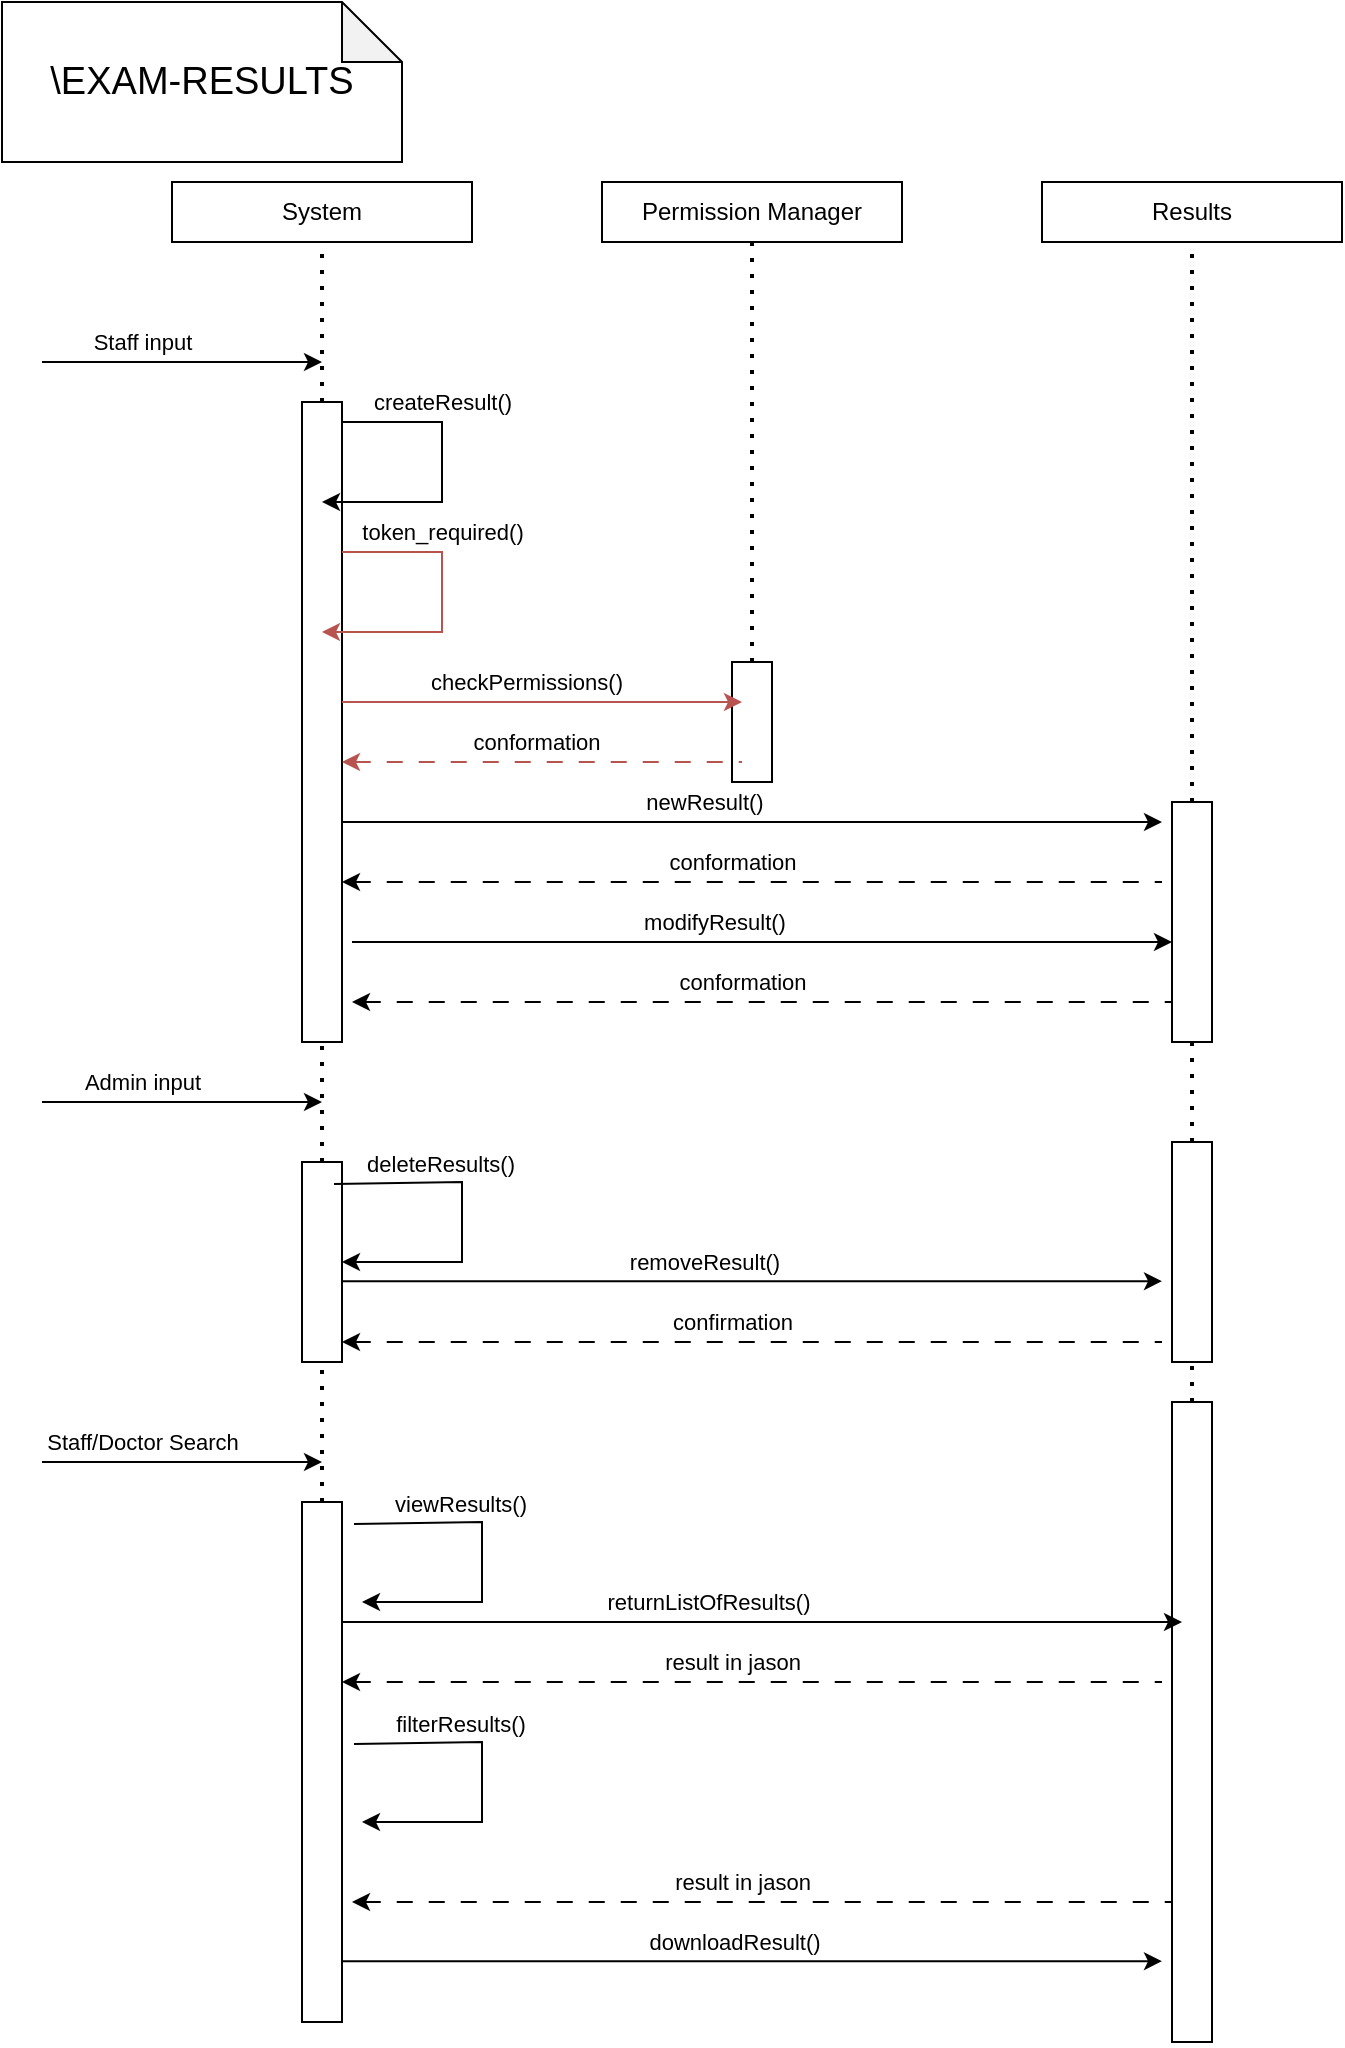 <mxfile version="24.8.2">
  <diagram name="Page-1" id="Jv_TQmSTfyp_RUovjXyt">
    <mxGraphModel dx="988" dy="1614" grid="1" gridSize="10" guides="1" tooltips="1" connect="1" arrows="1" fold="1" page="1" pageScale="1" pageWidth="850" pageHeight="1100" math="0" shadow="0">
      <root>
        <mxCell id="0" />
        <mxCell id="1" parent="0" />
        <mxCell id="Bxq7dNhiQGgo0WM1oG6--110" value="" style="rounded=0;whiteSpace=wrap;html=1;" parent="1" vertex="1">
          <mxGeometry x="385" y="310" width="20" height="60" as="geometry" />
        </mxCell>
        <mxCell id="Bxq7dNhiQGgo0WM1oG6--5" value="" style="rounded=0;whiteSpace=wrap;html=1;" parent="1" vertex="1">
          <mxGeometry x="170" y="180" width="20" height="320" as="geometry" />
        </mxCell>
        <mxCell id="Bxq7dNhiQGgo0WM1oG6--1" value="System" style="rounded=0;whiteSpace=wrap;html=1;" parent="1" vertex="1">
          <mxGeometry x="105" y="70" width="150" height="30" as="geometry" />
        </mxCell>
        <mxCell id="Bxq7dNhiQGgo0WM1oG6--6" value="" style="endArrow=none;dashed=1;html=1;dashPattern=1 3;strokeWidth=2;rounded=0;entryX=0.5;entryY=1;entryDx=0;entryDy=0;" parent="1" source="Bxq7dNhiQGgo0WM1oG6--5" target="Bxq7dNhiQGgo0WM1oG6--1" edge="1">
          <mxGeometry width="50" height="50" relative="1" as="geometry">
            <mxPoint x="185" y="600" as="sourcePoint" />
            <mxPoint x="450" y="280" as="targetPoint" />
          </mxGeometry>
        </mxCell>
        <mxCell id="Bxq7dNhiQGgo0WM1oG6--7" value="&lt;font style=&quot;font-size: 19px;&quot;&gt;\EXAM-RESULTS&lt;/font&gt;" style="shape=note;whiteSpace=wrap;html=1;backgroundOutline=1;darkOpacity=0.05;" parent="1" vertex="1">
          <mxGeometry x="20" y="-20" width="200" height="80" as="geometry" />
        </mxCell>
        <mxCell id="Bxq7dNhiQGgo0WM1oG6--8" value="" style="endArrow=classic;html=1;rounded=0;" parent="1" edge="1">
          <mxGeometry width="50" height="50" relative="1" as="geometry">
            <mxPoint x="40" y="160" as="sourcePoint" />
            <mxPoint x="180" y="160" as="targetPoint" />
          </mxGeometry>
        </mxCell>
        <mxCell id="Bxq7dNhiQGgo0WM1oG6--9" value="Staff input" style="edgeLabel;html=1;align=center;verticalAlign=middle;resizable=0;points=[];" parent="Bxq7dNhiQGgo0WM1oG6--8" vertex="1" connectable="0">
          <mxGeometry x="-0.612" y="-2" relative="1" as="geometry">
            <mxPoint x="23" y="-12" as="offset" />
          </mxGeometry>
        </mxCell>
        <mxCell id="Bxq7dNhiQGgo0WM1oG6--10" value="" style="endArrow=classic;html=1;rounded=0;" parent="1" edge="1">
          <mxGeometry width="50" height="50" relative="1" as="geometry">
            <mxPoint x="190" y="190" as="sourcePoint" />
            <mxPoint x="180" y="230" as="targetPoint" />
            <Array as="points">
              <mxPoint x="240" y="190" />
              <mxPoint x="240" y="230" />
            </Array>
          </mxGeometry>
        </mxCell>
        <mxCell id="Bxq7dNhiQGgo0WM1oG6--11" value="createResult()" style="edgeLabel;html=1;align=center;verticalAlign=middle;resizable=0;points=[];" parent="Bxq7dNhiQGgo0WM1oG6--10" vertex="1" connectable="0">
          <mxGeometry x="-0.612" y="-2" relative="1" as="geometry">
            <mxPoint x="21" y="-12" as="offset" />
          </mxGeometry>
        </mxCell>
        <mxCell id="Bxq7dNhiQGgo0WM1oG6--17" value="" style="endArrow=classic;html=1;rounded=0;" parent="1" edge="1">
          <mxGeometry width="50" height="50" relative="1" as="geometry">
            <mxPoint x="190" y="390" as="sourcePoint" />
            <mxPoint x="600" y="390" as="targetPoint" />
          </mxGeometry>
        </mxCell>
        <mxCell id="Bxq7dNhiQGgo0WM1oG6--18" value="newResult()" style="edgeLabel;html=1;align=center;verticalAlign=middle;resizable=0;points=[];" parent="Bxq7dNhiQGgo0WM1oG6--17" vertex="1" connectable="0">
          <mxGeometry x="-0.612" y="-2" relative="1" as="geometry">
            <mxPoint x="101" y="-12" as="offset" />
          </mxGeometry>
        </mxCell>
        <mxCell id="Bxq7dNhiQGgo0WM1oG6--26" value="" style="endArrow=none;html=1;rounded=0;dashed=1;dashPattern=8 8;startArrow=classic;startFill=1;endFill=0;" parent="1" edge="1">
          <mxGeometry width="50" height="50" relative="1" as="geometry">
            <mxPoint x="190" y="420" as="sourcePoint" />
            <mxPoint x="600" y="420" as="targetPoint" />
          </mxGeometry>
        </mxCell>
        <mxCell id="Bxq7dNhiQGgo0WM1oG6--28" value="conformation" style="edgeLabel;html=1;align=center;verticalAlign=middle;resizable=0;points=[];" parent="Bxq7dNhiQGgo0WM1oG6--26" vertex="1" connectable="0">
          <mxGeometry x="0.297" y="2" relative="1" as="geometry">
            <mxPoint x="-71" y="-8" as="offset" />
          </mxGeometry>
        </mxCell>
        <mxCell id="Bxq7dNhiQGgo0WM1oG6--67" value="" style="endArrow=none;dashed=1;html=1;dashPattern=1 3;strokeWidth=2;rounded=0;entryX=0.5;entryY=1;entryDx=0;entryDy=0;" parent="1" source="Bxq7dNhiQGgo0WM1oG6--137" target="Bxq7dNhiQGgo0WM1oG6--5" edge="1">
          <mxGeometry width="50" height="50" relative="1" as="geometry">
            <mxPoint x="180" y="850.833" as="sourcePoint" />
            <mxPoint x="185" y="140" as="targetPoint" />
          </mxGeometry>
        </mxCell>
        <mxCell id="Bxq7dNhiQGgo0WM1oG6--85" value="Results" style="rounded=0;whiteSpace=wrap;html=1;" parent="1" vertex="1">
          <mxGeometry x="540" y="70" width="150" height="30" as="geometry" />
        </mxCell>
        <mxCell id="Bxq7dNhiQGgo0WM1oG6--86" value="" style="endArrow=none;dashed=1;html=1;dashPattern=1 3;strokeWidth=2;rounded=0;entryX=0.5;entryY=1;entryDx=0;entryDy=0;" parent="1" source="Bxq7dNhiQGgo0WM1oG6--87" target="Bxq7dNhiQGgo0WM1oG6--85" edge="1">
          <mxGeometry width="50" height="50" relative="1" as="geometry">
            <mxPoint x="615" y="650" as="sourcePoint" />
            <mxPoint x="610" y="250" as="targetPoint" />
          </mxGeometry>
        </mxCell>
        <mxCell id="Bxq7dNhiQGgo0WM1oG6--88" value="" style="endArrow=none;dashed=1;html=1;dashPattern=1 3;strokeWidth=2;rounded=0;entryX=0.5;entryY=1;entryDx=0;entryDy=0;" parent="1" source="Bxq7dNhiQGgo0WM1oG6--134" target="Bxq7dNhiQGgo0WM1oG6--87" edge="1">
          <mxGeometry width="50" height="50" relative="1" as="geometry">
            <mxPoint x="620" y="810" as="sourcePoint" />
            <mxPoint x="615" y="140" as="targetPoint" />
          </mxGeometry>
        </mxCell>
        <mxCell id="Bxq7dNhiQGgo0WM1oG6--87" value="" style="rounded=0;whiteSpace=wrap;html=1;" parent="1" vertex="1">
          <mxGeometry x="605" y="380" width="20" height="120" as="geometry" />
        </mxCell>
        <mxCell id="Bxq7dNhiQGgo0WM1oG6--89" value="" style="endArrow=classic;html=1;rounded=0;fillColor=#f8cecc;strokeColor=#b85450;" parent="1" edge="1">
          <mxGeometry width="50" height="50" relative="1" as="geometry">
            <mxPoint x="190" y="255" as="sourcePoint" />
            <mxPoint x="180" y="295" as="targetPoint" />
            <Array as="points">
              <mxPoint x="240" y="255" />
              <mxPoint x="240" y="295" />
            </Array>
          </mxGeometry>
        </mxCell>
        <mxCell id="Bxq7dNhiQGgo0WM1oG6--90" value="token_required()" style="edgeLabel;html=1;align=center;verticalAlign=middle;resizable=0;points=[];" parent="Bxq7dNhiQGgo0WM1oG6--89" vertex="1" connectable="0">
          <mxGeometry x="-0.612" y="-2" relative="1" as="geometry">
            <mxPoint x="21" y="-12" as="offset" />
          </mxGeometry>
        </mxCell>
        <mxCell id="Bxq7dNhiQGgo0WM1oG6--92" value="Permission Manager" style="rounded=0;whiteSpace=wrap;html=1;" parent="1" vertex="1">
          <mxGeometry x="320" y="70" width="150" height="30" as="geometry" />
        </mxCell>
        <mxCell id="Bxq7dNhiQGgo0WM1oG6--93" value="" style="endArrow=none;dashed=1;html=1;dashPattern=1 3;strokeWidth=2;rounded=0;entryX=0.5;entryY=1;entryDx=0;entryDy=0;" parent="1" source="Bxq7dNhiQGgo0WM1oG6--110" target="Bxq7dNhiQGgo0WM1oG6--92" edge="1">
          <mxGeometry width="50" height="50" relative="1" as="geometry">
            <mxPoint x="400" y="600" as="sourcePoint" />
            <mxPoint x="390" y="250" as="targetPoint" />
          </mxGeometry>
        </mxCell>
        <mxCell id="Bxq7dNhiQGgo0WM1oG6--106" value="" style="endArrow=classic;html=1;rounded=0;fillColor=#f8cecc;strokeColor=#b85450;" parent="1" edge="1">
          <mxGeometry width="50" height="50" relative="1" as="geometry">
            <mxPoint x="190" y="330" as="sourcePoint" />
            <mxPoint x="390" y="330" as="targetPoint" />
          </mxGeometry>
        </mxCell>
        <mxCell id="Bxq7dNhiQGgo0WM1oG6--107" value="checkPermissions()" style="edgeLabel;html=1;align=center;verticalAlign=middle;resizable=0;points=[];" parent="Bxq7dNhiQGgo0WM1oG6--106" vertex="1" connectable="0">
          <mxGeometry x="-0.612" y="-2" relative="1" as="geometry">
            <mxPoint x="53" y="-12" as="offset" />
          </mxGeometry>
        </mxCell>
        <mxCell id="Bxq7dNhiQGgo0WM1oG6--108" value="" style="endArrow=none;html=1;rounded=0;dashed=1;dashPattern=8 8;startArrow=classic;startFill=1;endFill=0;fillColor=#f8cecc;strokeColor=#b85450;" parent="1" edge="1">
          <mxGeometry width="50" height="50" relative="1" as="geometry">
            <mxPoint x="190" y="360" as="sourcePoint" />
            <mxPoint x="390" y="360" as="targetPoint" />
          </mxGeometry>
        </mxCell>
        <mxCell id="Bxq7dNhiQGgo0WM1oG6--109" value="conformation" style="edgeLabel;html=1;align=center;verticalAlign=middle;resizable=0;points=[];" parent="Bxq7dNhiQGgo0WM1oG6--108" vertex="1" connectable="0">
          <mxGeometry x="0.297" y="2" relative="1" as="geometry">
            <mxPoint x="-33" y="-8" as="offset" />
          </mxGeometry>
        </mxCell>
        <mxCell id="Bxq7dNhiQGgo0WM1oG6--111" value="" style="endArrow=none;dashed=1;html=1;dashPattern=1 3;strokeWidth=2;rounded=0;entryX=0.5;entryY=1;entryDx=0;entryDy=0;exitX=0.5;exitY=1;exitDx=0;exitDy=0;" parent="1" source="Bxq7dNhiQGgo0WM1oG6--110" target="Bxq7dNhiQGgo0WM1oG6--110" edge="1">
          <mxGeometry width="50" height="50" relative="1" as="geometry">
            <mxPoint x="395" y="470" as="sourcePoint" />
            <mxPoint x="395" y="140" as="targetPoint" />
          </mxGeometry>
        </mxCell>
        <mxCell id="Bxq7dNhiQGgo0WM1oG6--112" value="" style="endArrow=classic;html=1;rounded=0;" parent="1" edge="1">
          <mxGeometry width="50" height="50" relative="1" as="geometry">
            <mxPoint x="40" y="530" as="sourcePoint" />
            <mxPoint x="180" y="530" as="targetPoint" />
          </mxGeometry>
        </mxCell>
        <mxCell id="Bxq7dNhiQGgo0WM1oG6--113" value="Admin input" style="edgeLabel;html=1;align=center;verticalAlign=middle;resizable=0;points=[];" parent="Bxq7dNhiQGgo0WM1oG6--112" vertex="1" connectable="0">
          <mxGeometry x="-0.612" y="-2" relative="1" as="geometry">
            <mxPoint x="23" y="-12" as="offset" />
          </mxGeometry>
        </mxCell>
        <mxCell id="Bxq7dNhiQGgo0WM1oG6--116" value="" style="endArrow=classic;html=1;rounded=0;" parent="1" edge="1">
          <mxGeometry width="50" height="50" relative="1" as="geometry">
            <mxPoint x="190" y="619.58" as="sourcePoint" />
            <mxPoint x="600" y="619.58" as="targetPoint" />
          </mxGeometry>
        </mxCell>
        <mxCell id="Bxq7dNhiQGgo0WM1oG6--117" value="removeResult()" style="edgeLabel;html=1;align=center;verticalAlign=middle;resizable=0;points=[];" parent="Bxq7dNhiQGgo0WM1oG6--116" vertex="1" connectable="0">
          <mxGeometry x="-0.612" y="-2" relative="1" as="geometry">
            <mxPoint x="101" y="-12" as="offset" />
          </mxGeometry>
        </mxCell>
        <mxCell id="Bxq7dNhiQGgo0WM1oG6--118" value="" style="endArrow=none;html=1;rounded=0;dashed=1;dashPattern=8 8;startArrow=classic;startFill=1;endFill=0;" parent="1" edge="1">
          <mxGeometry width="50" height="50" relative="1" as="geometry">
            <mxPoint x="190" y="650" as="sourcePoint" />
            <mxPoint x="600" y="650" as="targetPoint" />
          </mxGeometry>
        </mxCell>
        <mxCell id="Bxq7dNhiQGgo0WM1oG6--119" value="confirmation" style="edgeLabel;html=1;align=center;verticalAlign=middle;resizable=0;points=[];" parent="Bxq7dNhiQGgo0WM1oG6--118" vertex="1" connectable="0">
          <mxGeometry x="0.297" y="2" relative="1" as="geometry">
            <mxPoint x="-71" y="-8" as="offset" />
          </mxGeometry>
        </mxCell>
        <mxCell id="Bxq7dNhiQGgo0WM1oG6--136" value="" style="endArrow=none;dashed=1;html=1;dashPattern=1 3;strokeWidth=2;rounded=0;entryX=0.5;entryY=1;entryDx=0;entryDy=0;" parent="1" target="Bxq7dNhiQGgo0WM1oG6--135" edge="1">
          <mxGeometry width="50" height="50" relative="1" as="geometry">
            <mxPoint x="615" y="860" as="sourcePoint" />
            <mxPoint x="615" y="440" as="targetPoint" />
          </mxGeometry>
        </mxCell>
        <mxCell id="Bxq7dNhiQGgo0WM1oG6--135" value="" style="rounded=0;whiteSpace=wrap;html=1;" parent="1" vertex="1">
          <mxGeometry x="605" y="680" width="20" height="320" as="geometry" />
        </mxCell>
        <mxCell id="Bxq7dNhiQGgo0WM1oG6--138" value="" style="endArrow=none;dashed=1;html=1;dashPattern=1 3;strokeWidth=2;rounded=0;entryX=0.5;entryY=1;entryDx=0;entryDy=0;" parent="1" source="Bxq7dNhiQGgo0WM1oG6--139" target="Bxq7dNhiQGgo0WM1oG6--137" edge="1">
          <mxGeometry width="50" height="50" relative="1" as="geometry">
            <mxPoint x="180" y="850.833" as="sourcePoint" />
            <mxPoint x="180" y="440" as="targetPoint" />
          </mxGeometry>
        </mxCell>
        <mxCell id="Bxq7dNhiQGgo0WM1oG6--137" value="" style="rounded=0;whiteSpace=wrap;html=1;" parent="1" vertex="1">
          <mxGeometry x="170" y="560" width="20" height="100" as="geometry" />
        </mxCell>
        <mxCell id="Bxq7dNhiQGgo0WM1oG6--140" value="" style="endArrow=none;dashed=1;html=1;dashPattern=1 3;strokeWidth=2;rounded=0;entryX=0.5;entryY=1;entryDx=0;entryDy=0;" parent="1" target="Bxq7dNhiQGgo0WM1oG6--139" edge="1">
          <mxGeometry width="50" height="50" relative="1" as="geometry">
            <mxPoint x="180" y="870" as="sourcePoint" />
            <mxPoint x="180" y="550" as="targetPoint" />
          </mxGeometry>
        </mxCell>
        <mxCell id="Bxq7dNhiQGgo0WM1oG6--139" value="" style="rounded=0;whiteSpace=wrap;html=1;" parent="1" vertex="1">
          <mxGeometry x="170" y="730" width="20" height="260" as="geometry" />
        </mxCell>
        <mxCell id="Bxq7dNhiQGgo0WM1oG6--155" value="" style="endArrow=classic;html=1;rounded=0;" parent="1" edge="1">
          <mxGeometry width="50" height="50" relative="1" as="geometry">
            <mxPoint x="40" y="710" as="sourcePoint" />
            <mxPoint x="180" y="710" as="targetPoint" />
          </mxGeometry>
        </mxCell>
        <mxCell id="Bxq7dNhiQGgo0WM1oG6--156" value="Staff/Doctor Search" style="edgeLabel;html=1;align=center;verticalAlign=middle;resizable=0;points=[];" parent="Bxq7dNhiQGgo0WM1oG6--155" vertex="1" connectable="0">
          <mxGeometry x="-0.612" y="-2" relative="1" as="geometry">
            <mxPoint x="23" y="-12" as="offset" />
          </mxGeometry>
        </mxCell>
        <mxCell id="mJ_cfy4o4SSe1txTjCb0-6" value="" style="endArrow=classic;html=1;rounded=0;" parent="1" edge="1">
          <mxGeometry width="50" height="50" relative="1" as="geometry">
            <mxPoint x="195" y="450" as="sourcePoint" />
            <mxPoint x="605" y="450" as="targetPoint" />
          </mxGeometry>
        </mxCell>
        <mxCell id="mJ_cfy4o4SSe1txTjCb0-7" value="modifyResult()" style="edgeLabel;html=1;align=center;verticalAlign=middle;resizable=0;points=[];" parent="mJ_cfy4o4SSe1txTjCb0-6" vertex="1" connectable="0">
          <mxGeometry x="-0.612" y="-2" relative="1" as="geometry">
            <mxPoint x="101" y="-12" as="offset" />
          </mxGeometry>
        </mxCell>
        <mxCell id="mJ_cfy4o4SSe1txTjCb0-8" value="" style="endArrow=none;html=1;rounded=0;dashed=1;dashPattern=8 8;startArrow=classic;startFill=1;endFill=0;" parent="1" edge="1">
          <mxGeometry width="50" height="50" relative="1" as="geometry">
            <mxPoint x="195" y="480" as="sourcePoint" />
            <mxPoint x="605" y="480" as="targetPoint" />
          </mxGeometry>
        </mxCell>
        <mxCell id="mJ_cfy4o4SSe1txTjCb0-9" value="conformation" style="edgeLabel;html=1;align=center;verticalAlign=middle;resizable=0;points=[];" parent="mJ_cfy4o4SSe1txTjCb0-8" vertex="1" connectable="0">
          <mxGeometry x="0.297" y="2" relative="1" as="geometry">
            <mxPoint x="-71" y="-8" as="offset" />
          </mxGeometry>
        </mxCell>
        <mxCell id="mJ_cfy4o4SSe1txTjCb0-10" value="" style="endArrow=none;dashed=1;html=1;dashPattern=1 3;strokeWidth=2;rounded=0;entryX=0.5;entryY=1;entryDx=0;entryDy=0;" parent="1" source="Bxq7dNhiQGgo0WM1oG6--135" target="Bxq7dNhiQGgo0WM1oG6--134" edge="1">
          <mxGeometry width="50" height="50" relative="1" as="geometry">
            <mxPoint x="615" y="750" as="sourcePoint" />
            <mxPoint x="615" y="500" as="targetPoint" />
          </mxGeometry>
        </mxCell>
        <mxCell id="Bxq7dNhiQGgo0WM1oG6--134" value="" style="rounded=0;whiteSpace=wrap;html=1;" parent="1" vertex="1">
          <mxGeometry x="605" y="550" width="20" height="110" as="geometry" />
        </mxCell>
        <mxCell id="mJ_cfy4o4SSe1txTjCb0-11" value="" style="endArrow=classic;html=1;rounded=0;" parent="1" edge="1">
          <mxGeometry width="50" height="50" relative="1" as="geometry">
            <mxPoint x="190" y="790" as="sourcePoint" />
            <mxPoint x="610" y="790" as="targetPoint" />
          </mxGeometry>
        </mxCell>
        <mxCell id="mJ_cfy4o4SSe1txTjCb0-12" value="returnListOfResults()" style="edgeLabel;html=1;align=center;verticalAlign=middle;resizable=0;points=[];" parent="mJ_cfy4o4SSe1txTjCb0-11" vertex="1" connectable="0">
          <mxGeometry x="-0.612" y="-2" relative="1" as="geometry">
            <mxPoint x="101" y="-12" as="offset" />
          </mxGeometry>
        </mxCell>
        <mxCell id="mJ_cfy4o4SSe1txTjCb0-14" style="edgeStyle=orthogonalEdgeStyle;rounded=0;orthogonalLoop=1;jettySize=auto;html=1;" parent="1" edge="1">
          <mxGeometry relative="1" as="geometry">
            <mxPoint x="600" y="959.6" as="targetPoint" />
            <mxPoint x="190" y="959.6" as="sourcePoint" />
            <Array as="points">
              <mxPoint x="600" y="959.6" />
            </Array>
          </mxGeometry>
        </mxCell>
        <mxCell id="mJ_cfy4o4SSe1txTjCb0-15" value="downloadResult()" style="edgeLabel;html=1;align=center;verticalAlign=middle;resizable=0;points=[];" parent="mJ_cfy4o4SSe1txTjCb0-14" vertex="1" connectable="0">
          <mxGeometry x="0.094" y="1" relative="1" as="geometry">
            <mxPoint x="-29" y="-9" as="offset" />
          </mxGeometry>
        </mxCell>
        <mxCell id="mJ_cfy4o4SSe1txTjCb0-16" value="" style="endArrow=none;html=1;rounded=0;dashed=1;dashPattern=8 8;startArrow=classic;startFill=1;endFill=0;" parent="1" edge="1">
          <mxGeometry width="50" height="50" relative="1" as="geometry">
            <mxPoint x="190" y="820" as="sourcePoint" />
            <mxPoint x="600" y="820" as="targetPoint" />
          </mxGeometry>
        </mxCell>
        <mxCell id="mJ_cfy4o4SSe1txTjCb0-17" value="result in jason" style="edgeLabel;html=1;align=center;verticalAlign=middle;resizable=0;points=[];" parent="mJ_cfy4o4SSe1txTjCb0-16" vertex="1" connectable="0">
          <mxGeometry x="0.297" y="2" relative="1" as="geometry">
            <mxPoint x="-71" y="-8" as="offset" />
          </mxGeometry>
        </mxCell>
        <mxCell id="mJ_cfy4o4SSe1txTjCb0-18" value="" style="endArrow=none;html=1;rounded=0;dashed=1;dashPattern=8 8;startArrow=classic;startFill=1;endFill=0;" parent="1" edge="1">
          <mxGeometry width="50" height="50" relative="1" as="geometry">
            <mxPoint x="195" y="930" as="sourcePoint" />
            <mxPoint x="605" y="930" as="targetPoint" />
          </mxGeometry>
        </mxCell>
        <mxCell id="mJ_cfy4o4SSe1txTjCb0-19" value="result in jason" style="edgeLabel;html=1;align=center;verticalAlign=middle;resizable=0;points=[];" parent="mJ_cfy4o4SSe1txTjCb0-18" vertex="1" connectable="0">
          <mxGeometry x="0.297" y="2" relative="1" as="geometry">
            <mxPoint x="-71" y="-8" as="offset" />
          </mxGeometry>
        </mxCell>
        <mxCell id="mJ_cfy4o4SSe1txTjCb0-23" value="" style="endArrow=classic;html=1;rounded=0;exitX=0.8;exitY=0.11;exitDx=0;exitDy=0;exitPerimeter=0;" parent="1" source="Bxq7dNhiQGgo0WM1oG6--137" edge="1">
          <mxGeometry width="50" height="50" relative="1" as="geometry">
            <mxPoint x="200" y="570" as="sourcePoint" />
            <mxPoint x="190" y="610" as="targetPoint" />
            <Array as="points">
              <mxPoint x="250" y="570" />
              <mxPoint x="250" y="610" />
            </Array>
          </mxGeometry>
        </mxCell>
        <mxCell id="mJ_cfy4o4SSe1txTjCb0-24" value="deleteResults()" style="edgeLabel;html=1;align=center;verticalAlign=middle;resizable=0;points=[];" parent="mJ_cfy4o4SSe1txTjCb0-23" vertex="1" connectable="0">
          <mxGeometry x="-0.612" y="-2" relative="1" as="geometry">
            <mxPoint x="21" y="-12" as="offset" />
          </mxGeometry>
        </mxCell>
        <mxCell id="mJ_cfy4o4SSe1txTjCb0-25" value="" style="endArrow=classic;html=1;rounded=0;exitX=0.8;exitY=0.11;exitDx=0;exitDy=0;exitPerimeter=0;" parent="1" edge="1">
          <mxGeometry width="50" height="50" relative="1" as="geometry">
            <mxPoint x="196" y="851" as="sourcePoint" />
            <mxPoint x="200" y="890" as="targetPoint" />
            <Array as="points">
              <mxPoint x="260" y="850" />
              <mxPoint x="260" y="890" />
            </Array>
          </mxGeometry>
        </mxCell>
        <mxCell id="mJ_cfy4o4SSe1txTjCb0-26" value="filterResults()" style="edgeLabel;html=1;align=center;verticalAlign=middle;resizable=0;points=[];" parent="mJ_cfy4o4SSe1txTjCb0-25" vertex="1" connectable="0">
          <mxGeometry x="-0.612" y="-2" relative="1" as="geometry">
            <mxPoint x="21" y="-12" as="offset" />
          </mxGeometry>
        </mxCell>
        <mxCell id="mJ_cfy4o4SSe1txTjCb0-27" value="" style="endArrow=classic;html=1;rounded=0;exitX=0.8;exitY=0.11;exitDx=0;exitDy=0;exitPerimeter=0;" parent="1" edge="1">
          <mxGeometry width="50" height="50" relative="1" as="geometry">
            <mxPoint x="196" y="741" as="sourcePoint" />
            <mxPoint x="200" y="780" as="targetPoint" />
            <Array as="points">
              <mxPoint x="260" y="740" />
              <mxPoint x="260" y="780" />
            </Array>
          </mxGeometry>
        </mxCell>
        <mxCell id="mJ_cfy4o4SSe1txTjCb0-28" value="viewResults()" style="edgeLabel;html=1;align=center;verticalAlign=middle;resizable=0;points=[];" parent="mJ_cfy4o4SSe1txTjCb0-27" vertex="1" connectable="0">
          <mxGeometry x="-0.612" y="-2" relative="1" as="geometry">
            <mxPoint x="21" y="-12" as="offset" />
          </mxGeometry>
        </mxCell>
      </root>
    </mxGraphModel>
  </diagram>
</mxfile>
